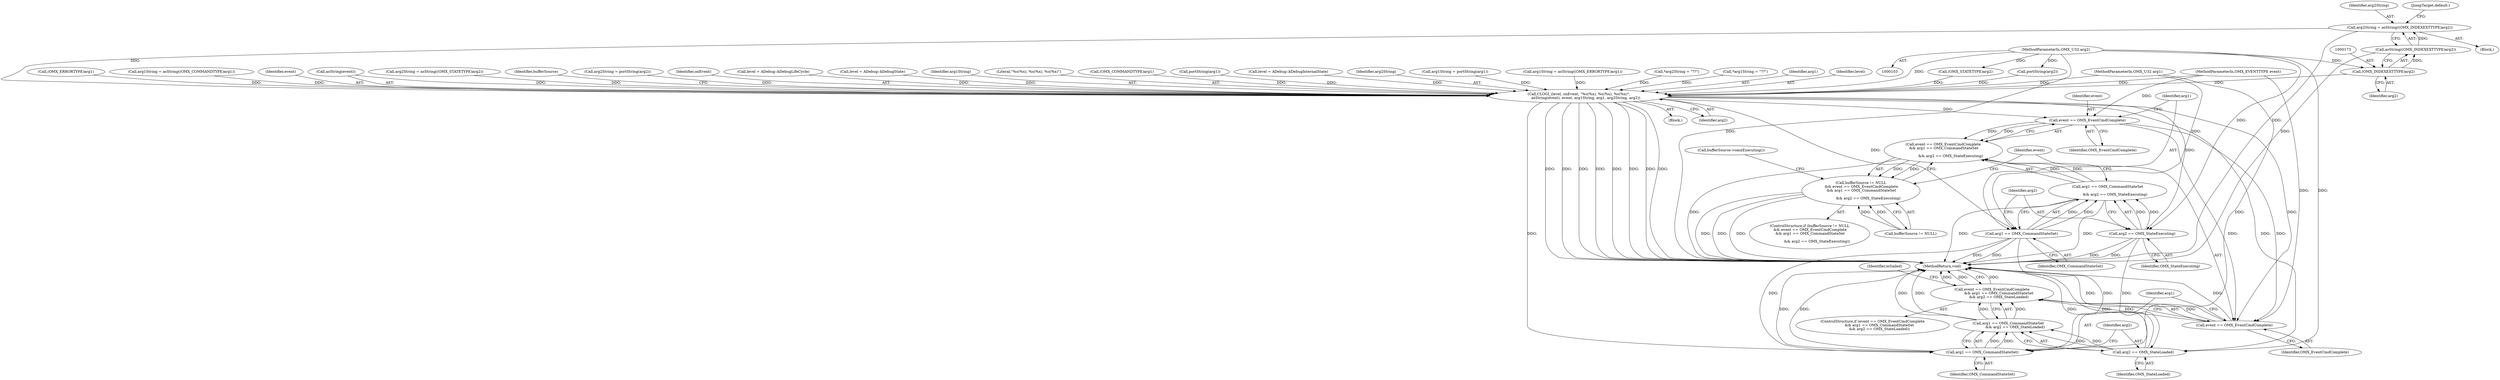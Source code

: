 digraph "0_Android_7c88b498fda1c2b608a9dd73960a2fd4d7b7e3f7@pointer" {
"1000169" [label="(Call,arg2String = asString((OMX_INDEXEXTTYPE)arg2))"];
"1000171" [label="(Call,asString((OMX_INDEXEXTTYPE)arg2))"];
"1000172" [label="(Call,(OMX_INDEXEXTTYPE)arg2)"];
"1000106" [label="(MethodParameterIn,OMX_U32 arg2)"];
"1000180" [label="(Call,CLOGI_(level, onEvent, \"%s(%x), %s(%x), %s(%x)\",\n            asString(event), event, arg1String, arg1, arg2String, arg2))"];
"1000198" [label="(Call,event == OMX_EventCmdComplete)"];
"1000197" [label="(Call,event == OMX_EventCmdComplete\n && arg1 == OMX_CommandStateSet\n\n             && arg2 == OMX_StateExecuting)"];
"1000193" [label="(Call,bufferSource != NULL\n && event == OMX_EventCmdComplete\n && arg1 == OMX_CommandStateSet\n\n             && arg2 == OMX_StateExecuting)"];
"1000212" [label="(Call,event == OMX_EventCmdComplete)"];
"1000211" [label="(Call,event == OMX_EventCmdComplete\n            && arg1 == OMX_CommandStateSet\n            && arg2 == OMX_StateLoaded)"];
"1000202" [label="(Call,arg1 == OMX_CommandStateSet)"];
"1000201" [label="(Call,arg1 == OMX_CommandStateSet\n\n             && arg2 == OMX_StateExecuting)"];
"1000216" [label="(Call,arg1 == OMX_CommandStateSet)"];
"1000215" [label="(Call,arg1 == OMX_CommandStateSet\n            && arg2 == OMX_StateLoaded)"];
"1000205" [label="(Call,arg2 == OMX_StateExecuting)"];
"1000219" [label="(Call,arg2 == OMX_StateLoaded)"];
"1000209" [label="(Call,bufferSource->omxExecuting())"];
"1000224" [label="(Identifier,mSailed)"];
"1000204" [label="(Identifier,OMX_CommandStateSet)"];
"1000190" [label="(Identifier,arg2)"];
"1000161" [label="(Call,(OMX_ERRORTYPE)arg1)"];
"1000124" [label="(Call,arg1String = asString((OMX_COMMANDTYPE)arg1))"];
"1000194" [label="(Call,bufferSource != NULL)"];
"1000192" [label="(ControlStructure,if (bufferSource != NULL\n && event == OMX_EventCmdComplete\n && arg1 == OMX_CommandStateSet\n\n             && arg2 == OMX_StateExecuting))"];
"1000226" [label="(MethodReturn,void)"];
"1000137" [label="(Call,(OMX_STATETYPE)arg2)"];
"1000220" [label="(Identifier,arg2)"];
"1000218" [label="(Identifier,OMX_CommandStateSet)"];
"1000200" [label="(Identifier,OMX_EventCmdComplete)"];
"1000186" [label="(Identifier,event)"];
"1000184" [label="(Call,asString(event))"];
"1000134" [label="(Call,arg2String = asString((OMX_STATETYPE)arg2))"];
"1000210" [label="(ControlStructure,if (event == OMX_EventCmdComplete\n            && arg1 == OMX_CommandStateSet\n            && arg2 == OMX_StateLoaded))"];
"1000195" [label="(Identifier,bufferSource)"];
"1000203" [label="(Identifier,arg1)"];
"1000152" [label="(Call,arg2String = portString(arg2))"];
"1000212" [label="(Call,event == OMX_EventCmdComplete)"];
"1000182" [label="(Identifier,onEvent)"];
"1000174" [label="(Identifier,arg2)"];
"1000164" [label="(Call,level = ADebug::kDebugLifeCycle)"];
"1000198" [label="(Call,event == OMX_EventCmdComplete)"];
"1000140" [label="(Call,level = ADebug::kDebugState)"];
"1000105" [label="(MethodParameterIn,OMX_U32 arg1)"];
"1000219" [label="(Call,arg2 == OMX_StateLoaded)"];
"1000187" [label="(Identifier,arg1String)"];
"1000211" [label="(Call,event == OMX_EventCmdComplete\n            && arg1 == OMX_CommandStateSet\n            && arg2 == OMX_StateLoaded)"];
"1000171" [label="(Call,asString((OMX_INDEXEXTTYPE)arg2))"];
"1000217" [label="(Identifier,arg1)"];
"1000214" [label="(Identifier,OMX_EventCmdComplete)"];
"1000183" [label="(Literal,\"%s(%x), %s(%x), %s(%x)\")"];
"1000127" [label="(Call,(OMX_COMMANDTYPE)arg1)"];
"1000178" [label="(Call,portString(arg1))"];
"1000197" [label="(Call,event == OMX_EventCmdComplete\n && arg1 == OMX_CommandStateSet\n\n             && arg2 == OMX_StateExecuting)"];
"1000205" [label="(Call,arg2 == OMX_StateExecuting)"];
"1000207" [label="(Identifier,OMX_StateExecuting)"];
"1000201" [label="(Call,arg1 == OMX_CommandStateSet\n\n             && arg2 == OMX_StateExecuting)"];
"1000117" [label="(Call,level = ADebug::kDebugInternalState)"];
"1000189" [label="(Identifier,arg2String)"];
"1000176" [label="(Call,arg1String = portString(arg1))"];
"1000213" [label="(Identifier,event)"];
"1000107" [label="(Block,)"];
"1000170" [label="(Identifier,arg2String)"];
"1000106" [label="(MethodParameterIn,OMX_U32 arg2)"];
"1000221" [label="(Identifier,OMX_StateLoaded)"];
"1000215" [label="(Call,arg1 == OMX_CommandStateSet\n            && arg2 == OMX_StateLoaded)"];
"1000175" [label="(JumpTarget,default:)"];
"1000158" [label="(Call,arg1String = asString((OMX_ERRORTYPE)arg1))"];
"1000206" [label="(Identifier,arg2)"];
"1000180" [label="(Call,CLOGI_(level, onEvent, \"%s(%x), %s(%x), %s(%x)\",\n            asString(event), event, arg1String, arg1, arg2String, arg2))"];
"1000113" [label="(Call,*arg2String = \"??\")"];
"1000109" [label="(Call,*arg1String = \"??\")"];
"1000154" [label="(Call,portString(arg2))"];
"1000122" [label="(Block,)"];
"1000188" [label="(Identifier,arg1)"];
"1000172" [label="(Call,(OMX_INDEXEXTTYPE)arg2)"];
"1000216" [label="(Call,arg1 == OMX_CommandStateSet)"];
"1000181" [label="(Identifier,level)"];
"1000202" [label="(Call,arg1 == OMX_CommandStateSet)"];
"1000193" [label="(Call,bufferSource != NULL\n && event == OMX_EventCmdComplete\n && arg1 == OMX_CommandStateSet\n\n             && arg2 == OMX_StateExecuting)"];
"1000104" [label="(MethodParameterIn,OMX_EVENTTYPE event)"];
"1000199" [label="(Identifier,event)"];
"1000169" [label="(Call,arg2String = asString((OMX_INDEXEXTTYPE)arg2))"];
"1000169" -> "1000122"  [label="AST: "];
"1000169" -> "1000171"  [label="CFG: "];
"1000170" -> "1000169"  [label="AST: "];
"1000171" -> "1000169"  [label="AST: "];
"1000175" -> "1000169"  [label="CFG: "];
"1000169" -> "1000226"  [label="DDG: "];
"1000171" -> "1000169"  [label="DDG: "];
"1000169" -> "1000180"  [label="DDG: "];
"1000171" -> "1000172"  [label="CFG: "];
"1000172" -> "1000171"  [label="AST: "];
"1000171" -> "1000226"  [label="DDG: "];
"1000172" -> "1000171"  [label="DDG: "];
"1000172" -> "1000174"  [label="CFG: "];
"1000173" -> "1000172"  [label="AST: "];
"1000174" -> "1000172"  [label="AST: "];
"1000106" -> "1000172"  [label="DDG: "];
"1000172" -> "1000180"  [label="DDG: "];
"1000106" -> "1000103"  [label="AST: "];
"1000106" -> "1000226"  [label="DDG: "];
"1000106" -> "1000137"  [label="DDG: "];
"1000106" -> "1000154"  [label="DDG: "];
"1000106" -> "1000180"  [label="DDG: "];
"1000106" -> "1000205"  [label="DDG: "];
"1000106" -> "1000219"  [label="DDG: "];
"1000180" -> "1000107"  [label="AST: "];
"1000180" -> "1000190"  [label="CFG: "];
"1000181" -> "1000180"  [label="AST: "];
"1000182" -> "1000180"  [label="AST: "];
"1000183" -> "1000180"  [label="AST: "];
"1000184" -> "1000180"  [label="AST: "];
"1000186" -> "1000180"  [label="AST: "];
"1000187" -> "1000180"  [label="AST: "];
"1000188" -> "1000180"  [label="AST: "];
"1000189" -> "1000180"  [label="AST: "];
"1000190" -> "1000180"  [label="AST: "];
"1000195" -> "1000180"  [label="CFG: "];
"1000180" -> "1000226"  [label="DDG: "];
"1000180" -> "1000226"  [label="DDG: "];
"1000180" -> "1000226"  [label="DDG: "];
"1000180" -> "1000226"  [label="DDG: "];
"1000180" -> "1000226"  [label="DDG: "];
"1000180" -> "1000226"  [label="DDG: "];
"1000180" -> "1000226"  [label="DDG: "];
"1000180" -> "1000226"  [label="DDG: "];
"1000140" -> "1000180"  [label="DDG: "];
"1000117" -> "1000180"  [label="DDG: "];
"1000164" -> "1000180"  [label="DDG: "];
"1000184" -> "1000180"  [label="DDG: "];
"1000104" -> "1000180"  [label="DDG: "];
"1000158" -> "1000180"  [label="DDG: "];
"1000124" -> "1000180"  [label="DDG: "];
"1000109" -> "1000180"  [label="DDG: "];
"1000176" -> "1000180"  [label="DDG: "];
"1000178" -> "1000180"  [label="DDG: "];
"1000127" -> "1000180"  [label="DDG: "];
"1000161" -> "1000180"  [label="DDG: "];
"1000105" -> "1000180"  [label="DDG: "];
"1000113" -> "1000180"  [label="DDG: "];
"1000152" -> "1000180"  [label="DDG: "];
"1000134" -> "1000180"  [label="DDG: "];
"1000137" -> "1000180"  [label="DDG: "];
"1000154" -> "1000180"  [label="DDG: "];
"1000180" -> "1000198"  [label="DDG: "];
"1000180" -> "1000202"  [label="DDG: "];
"1000180" -> "1000205"  [label="DDG: "];
"1000180" -> "1000212"  [label="DDG: "];
"1000180" -> "1000216"  [label="DDG: "];
"1000180" -> "1000219"  [label="DDG: "];
"1000198" -> "1000197"  [label="AST: "];
"1000198" -> "1000200"  [label="CFG: "];
"1000199" -> "1000198"  [label="AST: "];
"1000200" -> "1000198"  [label="AST: "];
"1000203" -> "1000198"  [label="CFG: "];
"1000197" -> "1000198"  [label="CFG: "];
"1000198" -> "1000197"  [label="DDG: "];
"1000198" -> "1000197"  [label="DDG: "];
"1000104" -> "1000198"  [label="DDG: "];
"1000198" -> "1000212"  [label="DDG: "];
"1000198" -> "1000212"  [label="DDG: "];
"1000197" -> "1000193"  [label="AST: "];
"1000197" -> "1000201"  [label="CFG: "];
"1000201" -> "1000197"  [label="AST: "];
"1000193" -> "1000197"  [label="CFG: "];
"1000197" -> "1000226"  [label="DDG: "];
"1000197" -> "1000193"  [label="DDG: "];
"1000197" -> "1000193"  [label="DDG: "];
"1000201" -> "1000197"  [label="DDG: "];
"1000201" -> "1000197"  [label="DDG: "];
"1000193" -> "1000192"  [label="AST: "];
"1000193" -> "1000194"  [label="CFG: "];
"1000194" -> "1000193"  [label="AST: "];
"1000209" -> "1000193"  [label="CFG: "];
"1000213" -> "1000193"  [label="CFG: "];
"1000193" -> "1000226"  [label="DDG: "];
"1000193" -> "1000226"  [label="DDG: "];
"1000193" -> "1000226"  [label="DDG: "];
"1000194" -> "1000193"  [label="DDG: "];
"1000194" -> "1000193"  [label="DDG: "];
"1000212" -> "1000211"  [label="AST: "];
"1000212" -> "1000214"  [label="CFG: "];
"1000213" -> "1000212"  [label="AST: "];
"1000214" -> "1000212"  [label="AST: "];
"1000217" -> "1000212"  [label="CFG: "];
"1000211" -> "1000212"  [label="CFG: "];
"1000212" -> "1000226"  [label="DDG: "];
"1000212" -> "1000226"  [label="DDG: "];
"1000212" -> "1000211"  [label="DDG: "];
"1000212" -> "1000211"  [label="DDG: "];
"1000104" -> "1000212"  [label="DDG: "];
"1000211" -> "1000210"  [label="AST: "];
"1000211" -> "1000215"  [label="CFG: "];
"1000215" -> "1000211"  [label="AST: "];
"1000224" -> "1000211"  [label="CFG: "];
"1000226" -> "1000211"  [label="CFG: "];
"1000211" -> "1000226"  [label="DDG: "];
"1000211" -> "1000226"  [label="DDG: "];
"1000211" -> "1000226"  [label="DDG: "];
"1000215" -> "1000211"  [label="DDG: "];
"1000215" -> "1000211"  [label="DDG: "];
"1000202" -> "1000201"  [label="AST: "];
"1000202" -> "1000204"  [label="CFG: "];
"1000203" -> "1000202"  [label="AST: "];
"1000204" -> "1000202"  [label="AST: "];
"1000206" -> "1000202"  [label="CFG: "];
"1000201" -> "1000202"  [label="CFG: "];
"1000202" -> "1000226"  [label="DDG: "];
"1000202" -> "1000226"  [label="DDG: "];
"1000202" -> "1000201"  [label="DDG: "];
"1000202" -> "1000201"  [label="DDG: "];
"1000105" -> "1000202"  [label="DDG: "];
"1000202" -> "1000216"  [label="DDG: "];
"1000202" -> "1000216"  [label="DDG: "];
"1000201" -> "1000205"  [label="CFG: "];
"1000205" -> "1000201"  [label="AST: "];
"1000201" -> "1000226"  [label="DDG: "];
"1000201" -> "1000226"  [label="DDG: "];
"1000205" -> "1000201"  [label="DDG: "];
"1000205" -> "1000201"  [label="DDG: "];
"1000216" -> "1000215"  [label="AST: "];
"1000216" -> "1000218"  [label="CFG: "];
"1000217" -> "1000216"  [label="AST: "];
"1000218" -> "1000216"  [label="AST: "];
"1000220" -> "1000216"  [label="CFG: "];
"1000215" -> "1000216"  [label="CFG: "];
"1000216" -> "1000226"  [label="DDG: "];
"1000216" -> "1000226"  [label="DDG: "];
"1000216" -> "1000215"  [label="DDG: "];
"1000216" -> "1000215"  [label="DDG: "];
"1000105" -> "1000216"  [label="DDG: "];
"1000215" -> "1000219"  [label="CFG: "];
"1000219" -> "1000215"  [label="AST: "];
"1000215" -> "1000226"  [label="DDG: "];
"1000215" -> "1000226"  [label="DDG: "];
"1000219" -> "1000215"  [label="DDG: "];
"1000219" -> "1000215"  [label="DDG: "];
"1000205" -> "1000207"  [label="CFG: "];
"1000206" -> "1000205"  [label="AST: "];
"1000207" -> "1000205"  [label="AST: "];
"1000205" -> "1000226"  [label="DDG: "];
"1000205" -> "1000226"  [label="DDG: "];
"1000205" -> "1000219"  [label="DDG: "];
"1000219" -> "1000221"  [label="CFG: "];
"1000220" -> "1000219"  [label="AST: "];
"1000221" -> "1000219"  [label="AST: "];
"1000219" -> "1000226"  [label="DDG: "];
"1000219" -> "1000226"  [label="DDG: "];
}
